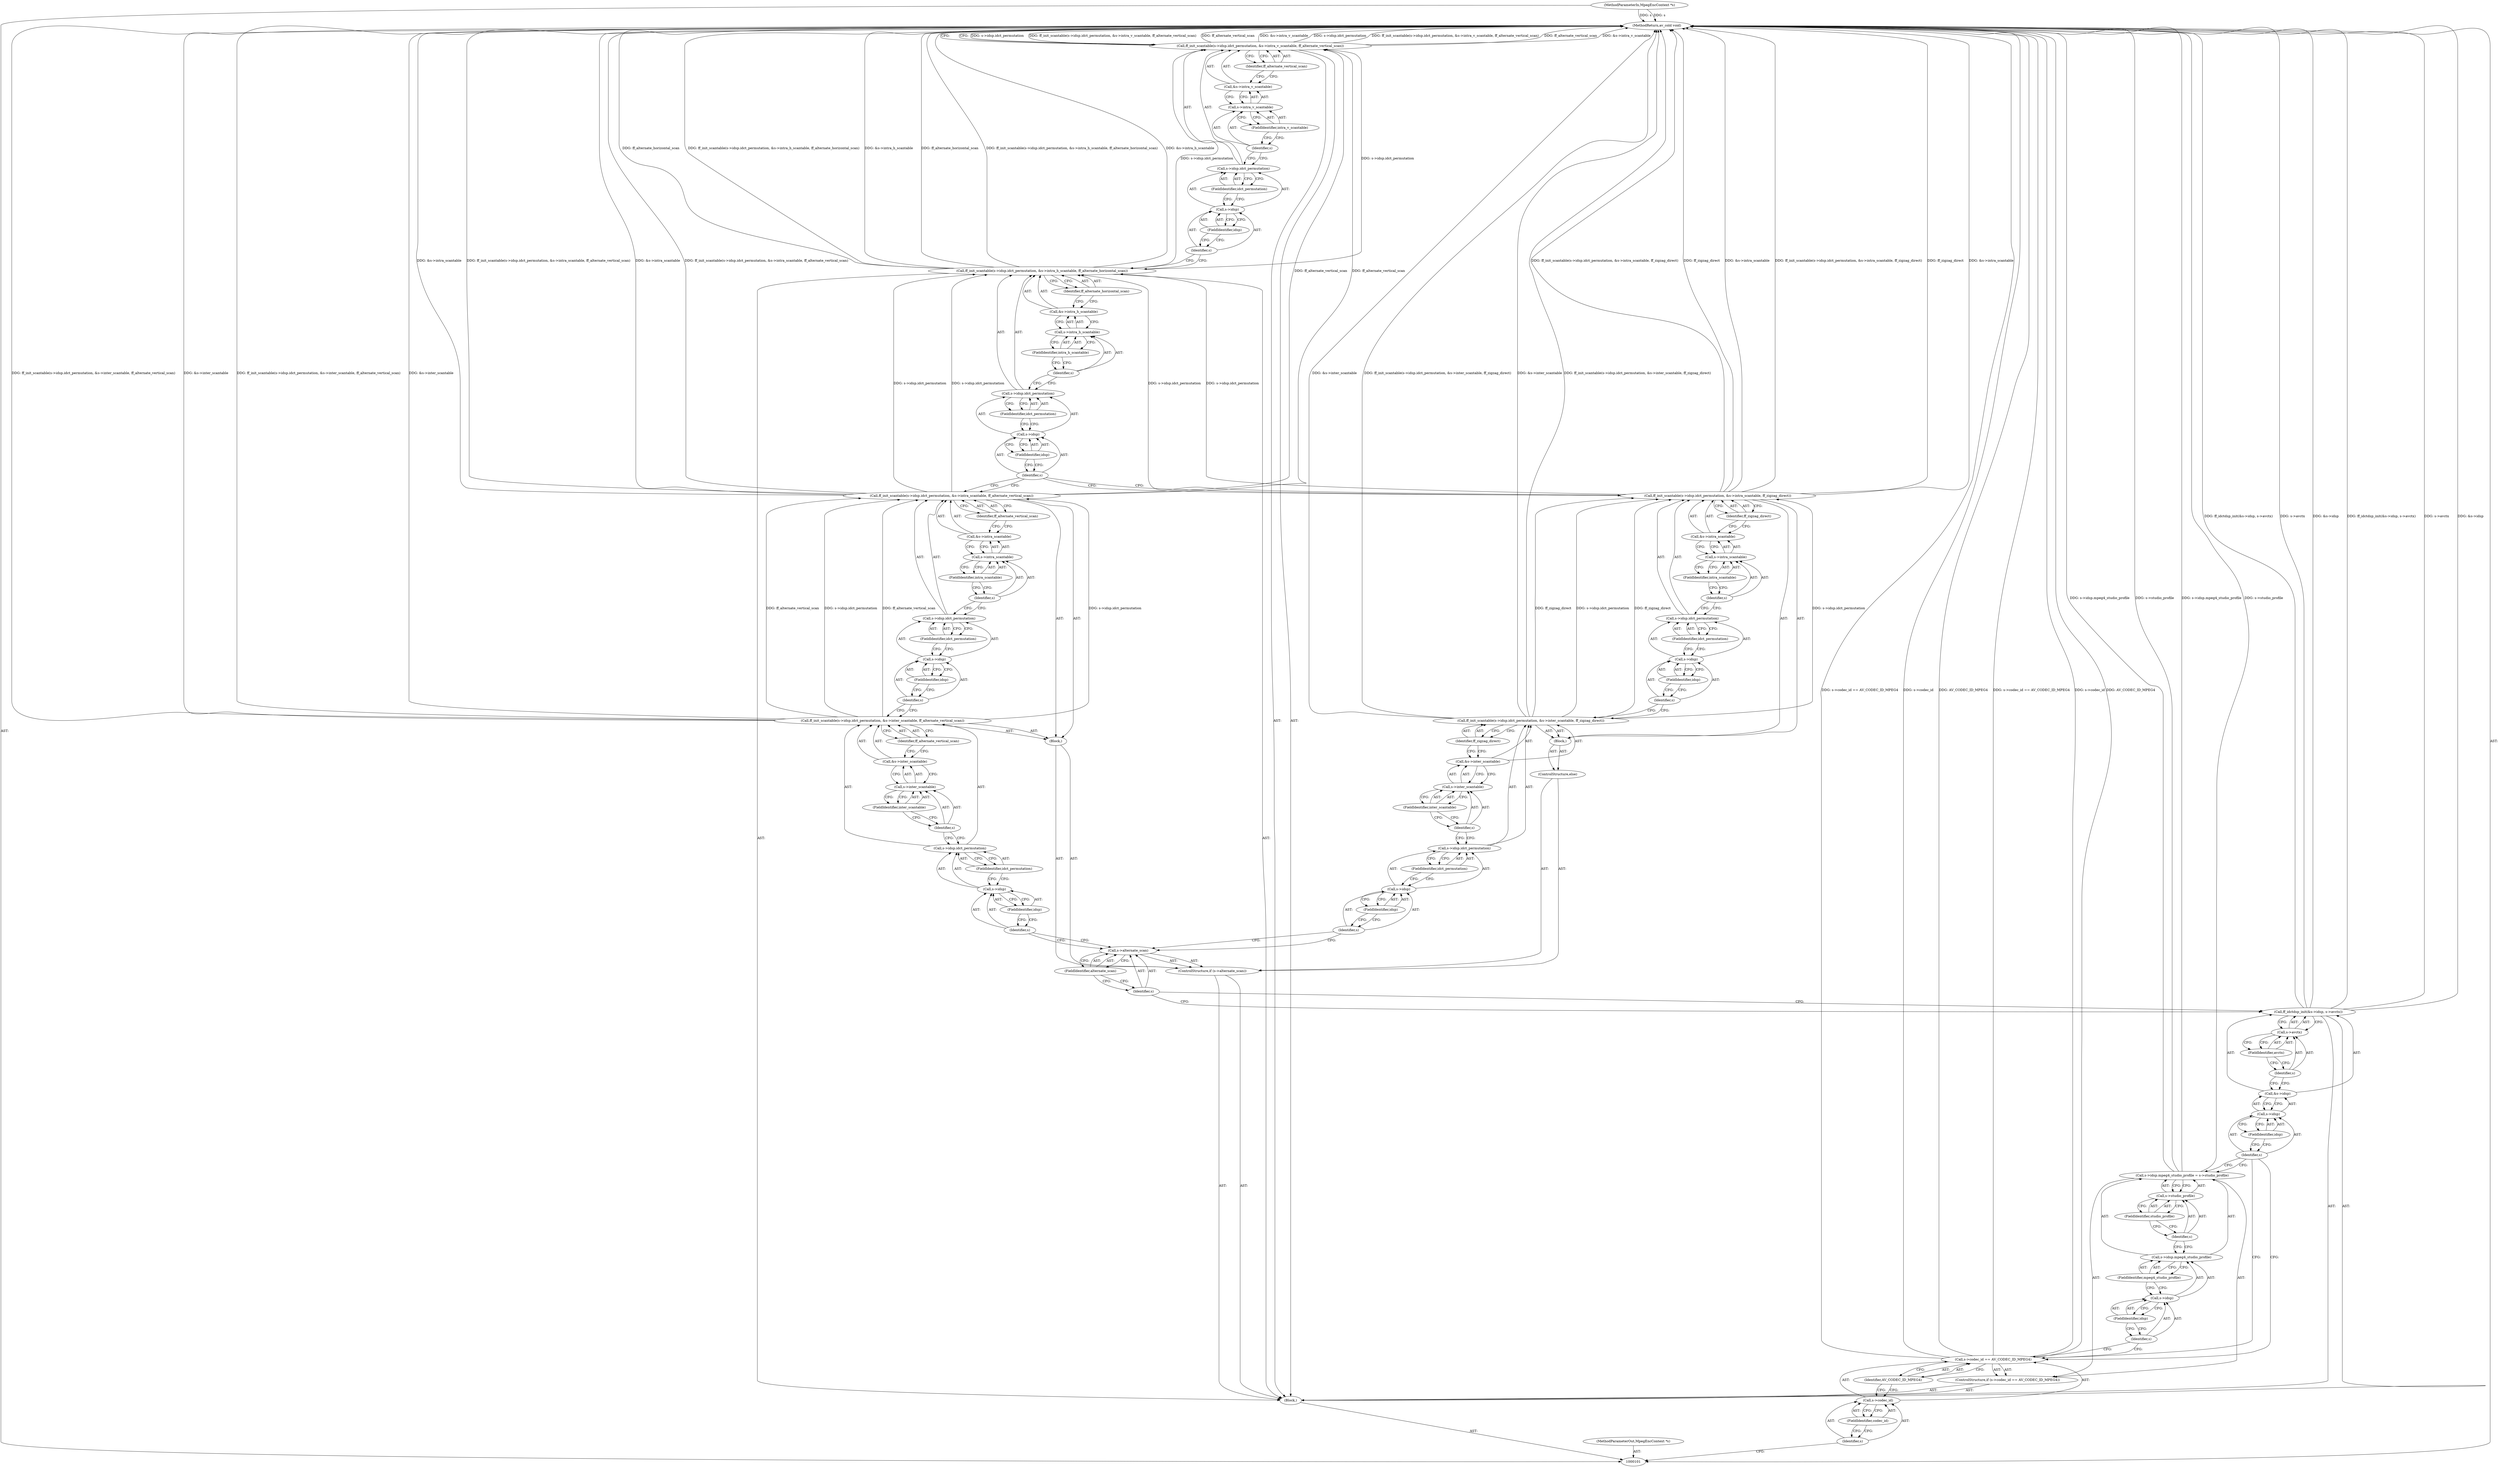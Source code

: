 digraph "0_FFmpeg_b3332a182f8ba33a34542e4a0370f38b914ccf7d_0" {
"1000200" [label="(MethodReturn,av_cold void)"];
"1000102" [label="(MethodParameterIn,MpegEncContext *s)"];
"1000241" [label="(MethodParameterOut,MpegEncContext *s)"];
"1000130" [label="(FieldIdentifier,alternate_scan)"];
"1000131" [label="(Block,)"];
"1000127" [label="(ControlStructure,if (s->alternate_scan))"];
"1000128" [label="(Call,s->alternate_scan)"];
"1000129" [label="(Identifier,s)"];
"1000133" [label="(Call,s->idsp.idct_permutation)"];
"1000134" [label="(Call,s->idsp)"];
"1000135" [label="(Identifier,s)"];
"1000136" [label="(FieldIdentifier,idsp)"];
"1000137" [label="(FieldIdentifier,idct_permutation)"];
"1000138" [label="(Call,&s->inter_scantable)"];
"1000139" [label="(Call,s->inter_scantable)"];
"1000140" [label="(Identifier,s)"];
"1000141" [label="(FieldIdentifier,inter_scantable)"];
"1000142" [label="(Identifier,ff_alternate_vertical_scan)"];
"1000132" [label="(Call,ff_init_scantable(s->idsp.idct_permutation, &s->inter_scantable, ff_alternate_vertical_scan))"];
"1000144" [label="(Call,s->idsp.idct_permutation)"];
"1000145" [label="(Call,s->idsp)"];
"1000146" [label="(Identifier,s)"];
"1000147" [label="(FieldIdentifier,idsp)"];
"1000148" [label="(FieldIdentifier,idct_permutation)"];
"1000149" [label="(Call,&s->intra_scantable)"];
"1000150" [label="(Call,s->intra_scantable)"];
"1000151" [label="(Identifier,s)"];
"1000152" [label="(FieldIdentifier,intra_scantable)"];
"1000153" [label="(Identifier,ff_alternate_vertical_scan)"];
"1000143" [label="(Call,ff_init_scantable(s->idsp.idct_permutation, &s->intra_scantable, ff_alternate_vertical_scan))"];
"1000155" [label="(Block,)"];
"1000154" [label="(ControlStructure,else)"];
"1000157" [label="(Call,s->idsp.idct_permutation)"];
"1000158" [label="(Call,s->idsp)"];
"1000159" [label="(Identifier,s)"];
"1000160" [label="(FieldIdentifier,idsp)"];
"1000161" [label="(FieldIdentifier,idct_permutation)"];
"1000162" [label="(Call,&s->inter_scantable)"];
"1000163" [label="(Call,s->inter_scantable)"];
"1000164" [label="(Identifier,s)"];
"1000165" [label="(FieldIdentifier,inter_scantable)"];
"1000166" [label="(Identifier,ff_zigzag_direct)"];
"1000156" [label="(Call,ff_init_scantable(s->idsp.idct_permutation, &s->inter_scantable, ff_zigzag_direct))"];
"1000168" [label="(Call,s->idsp.idct_permutation)"];
"1000169" [label="(Call,s->idsp)"];
"1000170" [label="(Identifier,s)"];
"1000171" [label="(FieldIdentifier,idsp)"];
"1000172" [label="(FieldIdentifier,idct_permutation)"];
"1000173" [label="(Call,&s->intra_scantable)"];
"1000174" [label="(Call,s->intra_scantable)"];
"1000175" [label="(Identifier,s)"];
"1000176" [label="(FieldIdentifier,intra_scantable)"];
"1000177" [label="(Identifier,ff_zigzag_direct)"];
"1000167" [label="(Call,ff_init_scantable(s->idsp.idct_permutation, &s->intra_scantable, ff_zigzag_direct))"];
"1000179" [label="(Call,s->idsp.idct_permutation)"];
"1000180" [label="(Call,s->idsp)"];
"1000181" [label="(Identifier,s)"];
"1000182" [label="(FieldIdentifier,idsp)"];
"1000183" [label="(FieldIdentifier,idct_permutation)"];
"1000178" [label="(Call,ff_init_scantable(s->idsp.idct_permutation, &s->intra_h_scantable, ff_alternate_horizontal_scan))"];
"1000184" [label="(Call,&s->intra_h_scantable)"];
"1000185" [label="(Call,s->intra_h_scantable)"];
"1000186" [label="(Identifier,s)"];
"1000187" [label="(FieldIdentifier,intra_h_scantable)"];
"1000188" [label="(Identifier,ff_alternate_horizontal_scan)"];
"1000190" [label="(Call,s->idsp.idct_permutation)"];
"1000191" [label="(Call,s->idsp)"];
"1000192" [label="(Identifier,s)"];
"1000193" [label="(FieldIdentifier,idsp)"];
"1000194" [label="(FieldIdentifier,idct_permutation)"];
"1000189" [label="(Call,ff_init_scantable(s->idsp.idct_permutation, &s->intra_v_scantable, ff_alternate_vertical_scan))"];
"1000195" [label="(Call,&s->intra_v_scantable)"];
"1000196" [label="(Call,s->intra_v_scantable)"];
"1000197" [label="(Identifier,s)"];
"1000198" [label="(FieldIdentifier,intra_v_scantable)"];
"1000199" [label="(Identifier,ff_alternate_vertical_scan)"];
"1000103" [label="(Block,)"];
"1000108" [label="(FieldIdentifier,codec_id)"];
"1000109" [label="(Identifier,AV_CODEC_ID_MPEG4)"];
"1000104" [label="(ControlStructure,if (s->codec_id == AV_CODEC_ID_MPEG4))"];
"1000105" [label="(Call,s->codec_id == AV_CODEC_ID_MPEG4)"];
"1000106" [label="(Call,s->codec_id)"];
"1000107" [label="(Identifier,s)"];
"1000114" [label="(FieldIdentifier,idsp)"];
"1000115" [label="(FieldIdentifier,mpeg4_studio_profile)"];
"1000116" [label="(Call,s->studio_profile)"];
"1000117" [label="(Identifier,s)"];
"1000118" [label="(FieldIdentifier,studio_profile)"];
"1000110" [label="(Call,s->idsp.mpeg4_studio_profile = s->studio_profile)"];
"1000111" [label="(Call,s->idsp.mpeg4_studio_profile)"];
"1000112" [label="(Call,s->idsp)"];
"1000113" [label="(Identifier,s)"];
"1000120" [label="(Call,&s->idsp)"];
"1000121" [label="(Call,s->idsp)"];
"1000122" [label="(Identifier,s)"];
"1000123" [label="(FieldIdentifier,idsp)"];
"1000124" [label="(Call,s->avctx)"];
"1000125" [label="(Identifier,s)"];
"1000126" [label="(FieldIdentifier,avctx)"];
"1000119" [label="(Call,ff_idctdsp_init(&s->idsp, s->avctx))"];
"1000200" -> "1000101"  [label="AST: "];
"1000200" -> "1000189"  [label="CFG: "];
"1000189" -> "1000200"  [label="DDG: s->idsp.idct_permutation"];
"1000189" -> "1000200"  [label="DDG: ff_init_scantable(s->idsp.idct_permutation, &s->intra_v_scantable, ff_alternate_vertical_scan)"];
"1000189" -> "1000200"  [label="DDG: ff_alternate_vertical_scan"];
"1000189" -> "1000200"  [label="DDG: &s->intra_v_scantable"];
"1000105" -> "1000200"  [label="DDG: s->codec_id == AV_CODEC_ID_MPEG4"];
"1000105" -> "1000200"  [label="DDG: s->codec_id"];
"1000105" -> "1000200"  [label="DDG: AV_CODEC_ID_MPEG4"];
"1000132" -> "1000200"  [label="DDG: ff_init_scantable(s->idsp.idct_permutation, &s->inter_scantable, ff_alternate_vertical_scan)"];
"1000132" -> "1000200"  [label="DDG: &s->inter_scantable"];
"1000167" -> "1000200"  [label="DDG: ff_init_scantable(s->idsp.idct_permutation, &s->intra_scantable, ff_zigzag_direct)"];
"1000167" -> "1000200"  [label="DDG: ff_zigzag_direct"];
"1000167" -> "1000200"  [label="DDG: &s->intra_scantable"];
"1000143" -> "1000200"  [label="DDG: &s->intra_scantable"];
"1000143" -> "1000200"  [label="DDG: ff_init_scantable(s->idsp.idct_permutation, &s->intra_scantable, ff_alternate_vertical_scan)"];
"1000102" -> "1000200"  [label="DDG: s"];
"1000119" -> "1000200"  [label="DDG: ff_idctdsp_init(&s->idsp, s->avctx)"];
"1000119" -> "1000200"  [label="DDG: s->avctx"];
"1000119" -> "1000200"  [label="DDG: &s->idsp"];
"1000156" -> "1000200"  [label="DDG: &s->inter_scantable"];
"1000156" -> "1000200"  [label="DDG: ff_init_scantable(s->idsp.idct_permutation, &s->inter_scantable, ff_zigzag_direct)"];
"1000178" -> "1000200"  [label="DDG: ff_alternate_horizontal_scan"];
"1000178" -> "1000200"  [label="DDG: ff_init_scantable(s->idsp.idct_permutation, &s->intra_h_scantable, ff_alternate_horizontal_scan)"];
"1000178" -> "1000200"  [label="DDG: &s->intra_h_scantable"];
"1000110" -> "1000200"  [label="DDG: s->idsp.mpeg4_studio_profile"];
"1000110" -> "1000200"  [label="DDG: s->studio_profile"];
"1000102" -> "1000101"  [label="AST: "];
"1000102" -> "1000200"  [label="DDG: s"];
"1000241" -> "1000101"  [label="AST: "];
"1000130" -> "1000128"  [label="AST: "];
"1000130" -> "1000129"  [label="CFG: "];
"1000128" -> "1000130"  [label="CFG: "];
"1000131" -> "1000127"  [label="AST: "];
"1000132" -> "1000131"  [label="AST: "];
"1000143" -> "1000131"  [label="AST: "];
"1000127" -> "1000103"  [label="AST: "];
"1000128" -> "1000127"  [label="AST: "];
"1000131" -> "1000127"  [label="AST: "];
"1000154" -> "1000127"  [label="AST: "];
"1000128" -> "1000127"  [label="AST: "];
"1000128" -> "1000130"  [label="CFG: "];
"1000129" -> "1000128"  [label="AST: "];
"1000130" -> "1000128"  [label="AST: "];
"1000135" -> "1000128"  [label="CFG: "];
"1000159" -> "1000128"  [label="CFG: "];
"1000129" -> "1000128"  [label="AST: "];
"1000129" -> "1000119"  [label="CFG: "];
"1000130" -> "1000129"  [label="CFG: "];
"1000133" -> "1000132"  [label="AST: "];
"1000133" -> "1000137"  [label="CFG: "];
"1000134" -> "1000133"  [label="AST: "];
"1000137" -> "1000133"  [label="AST: "];
"1000140" -> "1000133"  [label="CFG: "];
"1000134" -> "1000133"  [label="AST: "];
"1000134" -> "1000136"  [label="CFG: "];
"1000135" -> "1000134"  [label="AST: "];
"1000136" -> "1000134"  [label="AST: "];
"1000137" -> "1000134"  [label="CFG: "];
"1000135" -> "1000134"  [label="AST: "];
"1000135" -> "1000128"  [label="CFG: "];
"1000136" -> "1000135"  [label="CFG: "];
"1000136" -> "1000134"  [label="AST: "];
"1000136" -> "1000135"  [label="CFG: "];
"1000134" -> "1000136"  [label="CFG: "];
"1000137" -> "1000133"  [label="AST: "];
"1000137" -> "1000134"  [label="CFG: "];
"1000133" -> "1000137"  [label="CFG: "];
"1000138" -> "1000132"  [label="AST: "];
"1000138" -> "1000139"  [label="CFG: "];
"1000139" -> "1000138"  [label="AST: "];
"1000142" -> "1000138"  [label="CFG: "];
"1000139" -> "1000138"  [label="AST: "];
"1000139" -> "1000141"  [label="CFG: "];
"1000140" -> "1000139"  [label="AST: "];
"1000141" -> "1000139"  [label="AST: "];
"1000138" -> "1000139"  [label="CFG: "];
"1000140" -> "1000139"  [label="AST: "];
"1000140" -> "1000133"  [label="CFG: "];
"1000141" -> "1000140"  [label="CFG: "];
"1000141" -> "1000139"  [label="AST: "];
"1000141" -> "1000140"  [label="CFG: "];
"1000139" -> "1000141"  [label="CFG: "];
"1000142" -> "1000132"  [label="AST: "];
"1000142" -> "1000138"  [label="CFG: "];
"1000132" -> "1000142"  [label="CFG: "];
"1000132" -> "1000131"  [label="AST: "];
"1000132" -> "1000142"  [label="CFG: "];
"1000133" -> "1000132"  [label="AST: "];
"1000138" -> "1000132"  [label="AST: "];
"1000142" -> "1000132"  [label="AST: "];
"1000146" -> "1000132"  [label="CFG: "];
"1000132" -> "1000200"  [label="DDG: ff_init_scantable(s->idsp.idct_permutation, &s->inter_scantable, ff_alternate_vertical_scan)"];
"1000132" -> "1000200"  [label="DDG: &s->inter_scantable"];
"1000132" -> "1000143"  [label="DDG: s->idsp.idct_permutation"];
"1000132" -> "1000143"  [label="DDG: ff_alternate_vertical_scan"];
"1000144" -> "1000143"  [label="AST: "];
"1000144" -> "1000148"  [label="CFG: "];
"1000145" -> "1000144"  [label="AST: "];
"1000148" -> "1000144"  [label="AST: "];
"1000151" -> "1000144"  [label="CFG: "];
"1000145" -> "1000144"  [label="AST: "];
"1000145" -> "1000147"  [label="CFG: "];
"1000146" -> "1000145"  [label="AST: "];
"1000147" -> "1000145"  [label="AST: "];
"1000148" -> "1000145"  [label="CFG: "];
"1000146" -> "1000145"  [label="AST: "];
"1000146" -> "1000132"  [label="CFG: "];
"1000147" -> "1000146"  [label="CFG: "];
"1000147" -> "1000145"  [label="AST: "];
"1000147" -> "1000146"  [label="CFG: "];
"1000145" -> "1000147"  [label="CFG: "];
"1000148" -> "1000144"  [label="AST: "];
"1000148" -> "1000145"  [label="CFG: "];
"1000144" -> "1000148"  [label="CFG: "];
"1000149" -> "1000143"  [label="AST: "];
"1000149" -> "1000150"  [label="CFG: "];
"1000150" -> "1000149"  [label="AST: "];
"1000153" -> "1000149"  [label="CFG: "];
"1000150" -> "1000149"  [label="AST: "];
"1000150" -> "1000152"  [label="CFG: "];
"1000151" -> "1000150"  [label="AST: "];
"1000152" -> "1000150"  [label="AST: "];
"1000149" -> "1000150"  [label="CFG: "];
"1000151" -> "1000150"  [label="AST: "];
"1000151" -> "1000144"  [label="CFG: "];
"1000152" -> "1000151"  [label="CFG: "];
"1000152" -> "1000150"  [label="AST: "];
"1000152" -> "1000151"  [label="CFG: "];
"1000150" -> "1000152"  [label="CFG: "];
"1000153" -> "1000143"  [label="AST: "];
"1000153" -> "1000149"  [label="CFG: "];
"1000143" -> "1000153"  [label="CFG: "];
"1000143" -> "1000131"  [label="AST: "];
"1000143" -> "1000153"  [label="CFG: "];
"1000144" -> "1000143"  [label="AST: "];
"1000149" -> "1000143"  [label="AST: "];
"1000153" -> "1000143"  [label="AST: "];
"1000181" -> "1000143"  [label="CFG: "];
"1000143" -> "1000200"  [label="DDG: &s->intra_scantable"];
"1000143" -> "1000200"  [label="DDG: ff_init_scantable(s->idsp.idct_permutation, &s->intra_scantable, ff_alternate_vertical_scan)"];
"1000132" -> "1000143"  [label="DDG: s->idsp.idct_permutation"];
"1000132" -> "1000143"  [label="DDG: ff_alternate_vertical_scan"];
"1000143" -> "1000178"  [label="DDG: s->idsp.idct_permutation"];
"1000143" -> "1000189"  [label="DDG: ff_alternate_vertical_scan"];
"1000155" -> "1000154"  [label="AST: "];
"1000156" -> "1000155"  [label="AST: "];
"1000167" -> "1000155"  [label="AST: "];
"1000154" -> "1000127"  [label="AST: "];
"1000155" -> "1000154"  [label="AST: "];
"1000157" -> "1000156"  [label="AST: "];
"1000157" -> "1000161"  [label="CFG: "];
"1000158" -> "1000157"  [label="AST: "];
"1000161" -> "1000157"  [label="AST: "];
"1000164" -> "1000157"  [label="CFG: "];
"1000158" -> "1000157"  [label="AST: "];
"1000158" -> "1000160"  [label="CFG: "];
"1000159" -> "1000158"  [label="AST: "];
"1000160" -> "1000158"  [label="AST: "];
"1000161" -> "1000158"  [label="CFG: "];
"1000159" -> "1000158"  [label="AST: "];
"1000159" -> "1000128"  [label="CFG: "];
"1000160" -> "1000159"  [label="CFG: "];
"1000160" -> "1000158"  [label="AST: "];
"1000160" -> "1000159"  [label="CFG: "];
"1000158" -> "1000160"  [label="CFG: "];
"1000161" -> "1000157"  [label="AST: "];
"1000161" -> "1000158"  [label="CFG: "];
"1000157" -> "1000161"  [label="CFG: "];
"1000162" -> "1000156"  [label="AST: "];
"1000162" -> "1000163"  [label="CFG: "];
"1000163" -> "1000162"  [label="AST: "];
"1000166" -> "1000162"  [label="CFG: "];
"1000163" -> "1000162"  [label="AST: "];
"1000163" -> "1000165"  [label="CFG: "];
"1000164" -> "1000163"  [label="AST: "];
"1000165" -> "1000163"  [label="AST: "];
"1000162" -> "1000163"  [label="CFG: "];
"1000164" -> "1000163"  [label="AST: "];
"1000164" -> "1000157"  [label="CFG: "];
"1000165" -> "1000164"  [label="CFG: "];
"1000165" -> "1000163"  [label="AST: "];
"1000165" -> "1000164"  [label="CFG: "];
"1000163" -> "1000165"  [label="CFG: "];
"1000166" -> "1000156"  [label="AST: "];
"1000166" -> "1000162"  [label="CFG: "];
"1000156" -> "1000166"  [label="CFG: "];
"1000156" -> "1000155"  [label="AST: "];
"1000156" -> "1000166"  [label="CFG: "];
"1000157" -> "1000156"  [label="AST: "];
"1000162" -> "1000156"  [label="AST: "];
"1000166" -> "1000156"  [label="AST: "];
"1000170" -> "1000156"  [label="CFG: "];
"1000156" -> "1000200"  [label="DDG: &s->inter_scantable"];
"1000156" -> "1000200"  [label="DDG: ff_init_scantable(s->idsp.idct_permutation, &s->inter_scantable, ff_zigzag_direct)"];
"1000156" -> "1000167"  [label="DDG: s->idsp.idct_permutation"];
"1000156" -> "1000167"  [label="DDG: ff_zigzag_direct"];
"1000168" -> "1000167"  [label="AST: "];
"1000168" -> "1000172"  [label="CFG: "];
"1000169" -> "1000168"  [label="AST: "];
"1000172" -> "1000168"  [label="AST: "];
"1000175" -> "1000168"  [label="CFG: "];
"1000169" -> "1000168"  [label="AST: "];
"1000169" -> "1000171"  [label="CFG: "];
"1000170" -> "1000169"  [label="AST: "];
"1000171" -> "1000169"  [label="AST: "];
"1000172" -> "1000169"  [label="CFG: "];
"1000170" -> "1000169"  [label="AST: "];
"1000170" -> "1000156"  [label="CFG: "];
"1000171" -> "1000170"  [label="CFG: "];
"1000171" -> "1000169"  [label="AST: "];
"1000171" -> "1000170"  [label="CFG: "];
"1000169" -> "1000171"  [label="CFG: "];
"1000172" -> "1000168"  [label="AST: "];
"1000172" -> "1000169"  [label="CFG: "];
"1000168" -> "1000172"  [label="CFG: "];
"1000173" -> "1000167"  [label="AST: "];
"1000173" -> "1000174"  [label="CFG: "];
"1000174" -> "1000173"  [label="AST: "];
"1000177" -> "1000173"  [label="CFG: "];
"1000174" -> "1000173"  [label="AST: "];
"1000174" -> "1000176"  [label="CFG: "];
"1000175" -> "1000174"  [label="AST: "];
"1000176" -> "1000174"  [label="AST: "];
"1000173" -> "1000174"  [label="CFG: "];
"1000175" -> "1000174"  [label="AST: "];
"1000175" -> "1000168"  [label="CFG: "];
"1000176" -> "1000175"  [label="CFG: "];
"1000176" -> "1000174"  [label="AST: "];
"1000176" -> "1000175"  [label="CFG: "];
"1000174" -> "1000176"  [label="CFG: "];
"1000177" -> "1000167"  [label="AST: "];
"1000177" -> "1000173"  [label="CFG: "];
"1000167" -> "1000177"  [label="CFG: "];
"1000167" -> "1000155"  [label="AST: "];
"1000167" -> "1000177"  [label="CFG: "];
"1000168" -> "1000167"  [label="AST: "];
"1000173" -> "1000167"  [label="AST: "];
"1000177" -> "1000167"  [label="AST: "];
"1000181" -> "1000167"  [label="CFG: "];
"1000167" -> "1000200"  [label="DDG: ff_init_scantable(s->idsp.idct_permutation, &s->intra_scantable, ff_zigzag_direct)"];
"1000167" -> "1000200"  [label="DDG: ff_zigzag_direct"];
"1000167" -> "1000200"  [label="DDG: &s->intra_scantable"];
"1000156" -> "1000167"  [label="DDG: s->idsp.idct_permutation"];
"1000156" -> "1000167"  [label="DDG: ff_zigzag_direct"];
"1000167" -> "1000178"  [label="DDG: s->idsp.idct_permutation"];
"1000179" -> "1000178"  [label="AST: "];
"1000179" -> "1000183"  [label="CFG: "];
"1000180" -> "1000179"  [label="AST: "];
"1000183" -> "1000179"  [label="AST: "];
"1000186" -> "1000179"  [label="CFG: "];
"1000180" -> "1000179"  [label="AST: "];
"1000180" -> "1000182"  [label="CFG: "];
"1000181" -> "1000180"  [label="AST: "];
"1000182" -> "1000180"  [label="AST: "];
"1000183" -> "1000180"  [label="CFG: "];
"1000181" -> "1000180"  [label="AST: "];
"1000181" -> "1000143"  [label="CFG: "];
"1000181" -> "1000167"  [label="CFG: "];
"1000182" -> "1000181"  [label="CFG: "];
"1000182" -> "1000180"  [label="AST: "];
"1000182" -> "1000181"  [label="CFG: "];
"1000180" -> "1000182"  [label="CFG: "];
"1000183" -> "1000179"  [label="AST: "];
"1000183" -> "1000180"  [label="CFG: "];
"1000179" -> "1000183"  [label="CFG: "];
"1000178" -> "1000103"  [label="AST: "];
"1000178" -> "1000188"  [label="CFG: "];
"1000179" -> "1000178"  [label="AST: "];
"1000184" -> "1000178"  [label="AST: "];
"1000188" -> "1000178"  [label="AST: "];
"1000192" -> "1000178"  [label="CFG: "];
"1000178" -> "1000200"  [label="DDG: ff_alternate_horizontal_scan"];
"1000178" -> "1000200"  [label="DDG: ff_init_scantable(s->idsp.idct_permutation, &s->intra_h_scantable, ff_alternate_horizontal_scan)"];
"1000178" -> "1000200"  [label="DDG: &s->intra_h_scantable"];
"1000167" -> "1000178"  [label="DDG: s->idsp.idct_permutation"];
"1000143" -> "1000178"  [label="DDG: s->idsp.idct_permutation"];
"1000178" -> "1000189"  [label="DDG: s->idsp.idct_permutation"];
"1000184" -> "1000178"  [label="AST: "];
"1000184" -> "1000185"  [label="CFG: "];
"1000185" -> "1000184"  [label="AST: "];
"1000188" -> "1000184"  [label="CFG: "];
"1000185" -> "1000184"  [label="AST: "];
"1000185" -> "1000187"  [label="CFG: "];
"1000186" -> "1000185"  [label="AST: "];
"1000187" -> "1000185"  [label="AST: "];
"1000184" -> "1000185"  [label="CFG: "];
"1000186" -> "1000185"  [label="AST: "];
"1000186" -> "1000179"  [label="CFG: "];
"1000187" -> "1000186"  [label="CFG: "];
"1000187" -> "1000185"  [label="AST: "];
"1000187" -> "1000186"  [label="CFG: "];
"1000185" -> "1000187"  [label="CFG: "];
"1000188" -> "1000178"  [label="AST: "];
"1000188" -> "1000184"  [label="CFG: "];
"1000178" -> "1000188"  [label="CFG: "];
"1000190" -> "1000189"  [label="AST: "];
"1000190" -> "1000194"  [label="CFG: "];
"1000191" -> "1000190"  [label="AST: "];
"1000194" -> "1000190"  [label="AST: "];
"1000197" -> "1000190"  [label="CFG: "];
"1000191" -> "1000190"  [label="AST: "];
"1000191" -> "1000193"  [label="CFG: "];
"1000192" -> "1000191"  [label="AST: "];
"1000193" -> "1000191"  [label="AST: "];
"1000194" -> "1000191"  [label="CFG: "];
"1000192" -> "1000191"  [label="AST: "];
"1000192" -> "1000178"  [label="CFG: "];
"1000193" -> "1000192"  [label="CFG: "];
"1000193" -> "1000191"  [label="AST: "];
"1000193" -> "1000192"  [label="CFG: "];
"1000191" -> "1000193"  [label="CFG: "];
"1000194" -> "1000190"  [label="AST: "];
"1000194" -> "1000191"  [label="CFG: "];
"1000190" -> "1000194"  [label="CFG: "];
"1000189" -> "1000103"  [label="AST: "];
"1000189" -> "1000199"  [label="CFG: "];
"1000190" -> "1000189"  [label="AST: "];
"1000195" -> "1000189"  [label="AST: "];
"1000199" -> "1000189"  [label="AST: "];
"1000200" -> "1000189"  [label="CFG: "];
"1000189" -> "1000200"  [label="DDG: s->idsp.idct_permutation"];
"1000189" -> "1000200"  [label="DDG: ff_init_scantable(s->idsp.idct_permutation, &s->intra_v_scantable, ff_alternate_vertical_scan)"];
"1000189" -> "1000200"  [label="DDG: ff_alternate_vertical_scan"];
"1000189" -> "1000200"  [label="DDG: &s->intra_v_scantable"];
"1000178" -> "1000189"  [label="DDG: s->idsp.idct_permutation"];
"1000143" -> "1000189"  [label="DDG: ff_alternate_vertical_scan"];
"1000195" -> "1000189"  [label="AST: "];
"1000195" -> "1000196"  [label="CFG: "];
"1000196" -> "1000195"  [label="AST: "];
"1000199" -> "1000195"  [label="CFG: "];
"1000196" -> "1000195"  [label="AST: "];
"1000196" -> "1000198"  [label="CFG: "];
"1000197" -> "1000196"  [label="AST: "];
"1000198" -> "1000196"  [label="AST: "];
"1000195" -> "1000196"  [label="CFG: "];
"1000197" -> "1000196"  [label="AST: "];
"1000197" -> "1000190"  [label="CFG: "];
"1000198" -> "1000197"  [label="CFG: "];
"1000198" -> "1000196"  [label="AST: "];
"1000198" -> "1000197"  [label="CFG: "];
"1000196" -> "1000198"  [label="CFG: "];
"1000199" -> "1000189"  [label="AST: "];
"1000199" -> "1000195"  [label="CFG: "];
"1000189" -> "1000199"  [label="CFG: "];
"1000103" -> "1000101"  [label="AST: "];
"1000104" -> "1000103"  [label="AST: "];
"1000119" -> "1000103"  [label="AST: "];
"1000127" -> "1000103"  [label="AST: "];
"1000178" -> "1000103"  [label="AST: "];
"1000189" -> "1000103"  [label="AST: "];
"1000108" -> "1000106"  [label="AST: "];
"1000108" -> "1000107"  [label="CFG: "];
"1000106" -> "1000108"  [label="CFG: "];
"1000109" -> "1000105"  [label="AST: "];
"1000109" -> "1000106"  [label="CFG: "];
"1000105" -> "1000109"  [label="CFG: "];
"1000104" -> "1000103"  [label="AST: "];
"1000105" -> "1000104"  [label="AST: "];
"1000110" -> "1000104"  [label="AST: "];
"1000105" -> "1000104"  [label="AST: "];
"1000105" -> "1000109"  [label="CFG: "];
"1000106" -> "1000105"  [label="AST: "];
"1000109" -> "1000105"  [label="AST: "];
"1000113" -> "1000105"  [label="CFG: "];
"1000122" -> "1000105"  [label="CFG: "];
"1000105" -> "1000200"  [label="DDG: s->codec_id == AV_CODEC_ID_MPEG4"];
"1000105" -> "1000200"  [label="DDG: s->codec_id"];
"1000105" -> "1000200"  [label="DDG: AV_CODEC_ID_MPEG4"];
"1000106" -> "1000105"  [label="AST: "];
"1000106" -> "1000108"  [label="CFG: "];
"1000107" -> "1000106"  [label="AST: "];
"1000108" -> "1000106"  [label="AST: "];
"1000109" -> "1000106"  [label="CFG: "];
"1000107" -> "1000106"  [label="AST: "];
"1000107" -> "1000101"  [label="CFG: "];
"1000108" -> "1000107"  [label="CFG: "];
"1000114" -> "1000112"  [label="AST: "];
"1000114" -> "1000113"  [label="CFG: "];
"1000112" -> "1000114"  [label="CFG: "];
"1000115" -> "1000111"  [label="AST: "];
"1000115" -> "1000112"  [label="CFG: "];
"1000111" -> "1000115"  [label="CFG: "];
"1000116" -> "1000110"  [label="AST: "];
"1000116" -> "1000118"  [label="CFG: "];
"1000117" -> "1000116"  [label="AST: "];
"1000118" -> "1000116"  [label="AST: "];
"1000110" -> "1000116"  [label="CFG: "];
"1000117" -> "1000116"  [label="AST: "];
"1000117" -> "1000111"  [label="CFG: "];
"1000118" -> "1000117"  [label="CFG: "];
"1000118" -> "1000116"  [label="AST: "];
"1000118" -> "1000117"  [label="CFG: "];
"1000116" -> "1000118"  [label="CFG: "];
"1000110" -> "1000104"  [label="AST: "];
"1000110" -> "1000116"  [label="CFG: "];
"1000111" -> "1000110"  [label="AST: "];
"1000116" -> "1000110"  [label="AST: "];
"1000122" -> "1000110"  [label="CFG: "];
"1000110" -> "1000200"  [label="DDG: s->idsp.mpeg4_studio_profile"];
"1000110" -> "1000200"  [label="DDG: s->studio_profile"];
"1000111" -> "1000110"  [label="AST: "];
"1000111" -> "1000115"  [label="CFG: "];
"1000112" -> "1000111"  [label="AST: "];
"1000115" -> "1000111"  [label="AST: "];
"1000117" -> "1000111"  [label="CFG: "];
"1000112" -> "1000111"  [label="AST: "];
"1000112" -> "1000114"  [label="CFG: "];
"1000113" -> "1000112"  [label="AST: "];
"1000114" -> "1000112"  [label="AST: "];
"1000115" -> "1000112"  [label="CFG: "];
"1000113" -> "1000112"  [label="AST: "];
"1000113" -> "1000105"  [label="CFG: "];
"1000114" -> "1000113"  [label="CFG: "];
"1000120" -> "1000119"  [label="AST: "];
"1000120" -> "1000121"  [label="CFG: "];
"1000121" -> "1000120"  [label="AST: "];
"1000125" -> "1000120"  [label="CFG: "];
"1000121" -> "1000120"  [label="AST: "];
"1000121" -> "1000123"  [label="CFG: "];
"1000122" -> "1000121"  [label="AST: "];
"1000123" -> "1000121"  [label="AST: "];
"1000120" -> "1000121"  [label="CFG: "];
"1000122" -> "1000121"  [label="AST: "];
"1000122" -> "1000110"  [label="CFG: "];
"1000122" -> "1000105"  [label="CFG: "];
"1000123" -> "1000122"  [label="CFG: "];
"1000123" -> "1000121"  [label="AST: "];
"1000123" -> "1000122"  [label="CFG: "];
"1000121" -> "1000123"  [label="CFG: "];
"1000124" -> "1000119"  [label="AST: "];
"1000124" -> "1000126"  [label="CFG: "];
"1000125" -> "1000124"  [label="AST: "];
"1000126" -> "1000124"  [label="AST: "];
"1000119" -> "1000124"  [label="CFG: "];
"1000125" -> "1000124"  [label="AST: "];
"1000125" -> "1000120"  [label="CFG: "];
"1000126" -> "1000125"  [label="CFG: "];
"1000126" -> "1000124"  [label="AST: "];
"1000126" -> "1000125"  [label="CFG: "];
"1000124" -> "1000126"  [label="CFG: "];
"1000119" -> "1000103"  [label="AST: "];
"1000119" -> "1000124"  [label="CFG: "];
"1000120" -> "1000119"  [label="AST: "];
"1000124" -> "1000119"  [label="AST: "];
"1000129" -> "1000119"  [label="CFG: "];
"1000119" -> "1000200"  [label="DDG: ff_idctdsp_init(&s->idsp, s->avctx)"];
"1000119" -> "1000200"  [label="DDG: s->avctx"];
"1000119" -> "1000200"  [label="DDG: &s->idsp"];
}
